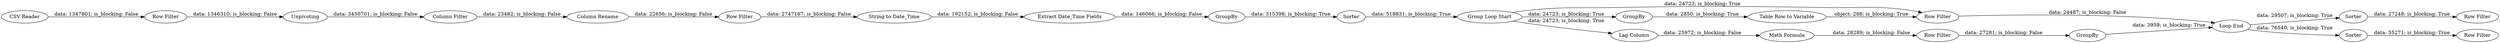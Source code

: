 digraph {
	"1428498100099975242_13" [label=Sorter]
	"1428498100099975242_24" [label=GroupBy]
	"1428498100099975242_1" [label="CSV Reader"]
	"1428498100099975242_25" [label=Sorter]
	"1428498100099975242_10" [label="Row Filter"]
	"1428498100099975242_9" [label=GroupBy]
	"1428498100099975242_17" [label="Row Filter"]
	"1428498100099975242_7" [label="String to Date_Time"]
	"1428498100099975242_12" [label=GroupBy]
	"1428498100099975242_2" [label=Unpivoting]
	"1428498100099975242_14" [label="Table Row to Variable"]
	"1428498100099975242_20" [label="Lag Column"]
	"1428498100099975242_26" [label="Row Filter"]
	"1428498100099975242_8" [label="Extract Date_Time Fields"]
	"1428498100099975242_16" [label="Loop End"]
	"1428498100099975242_28" [label="Row Filter"]
	"1428498100099975242_22" [label="Math Formula"]
	"1428498100099975242_6" [label="Column Rename"]
	"1428498100099975242_19" [label="Row Filter"]
	"1428498100099975242_5" [label="Column Filter"]
	"1428498100099975242_23" [label="Row Filter"]
	"1428498100099975242_27" [label=Sorter]
	"1428498100099975242_11" [label="Group Loop Start"]
	"1428498100099975242_8" -> "1428498100099975242_9" [label="data: 146066; is_blocking: False"]
	"1428498100099975242_10" -> "1428498100099975242_7" [label="data: 2747167; is_blocking: False"]
	"1428498100099975242_6" -> "1428498100099975242_10" [label="data: 22656; is_blocking: False"]
	"1428498100099975242_17" -> "1428498100099975242_16" [label="data: 24487; is_blocking: False"]
	"1428498100099975242_11" -> "1428498100099975242_20" [label="data: 24723; is_blocking: True"]
	"1428498100099975242_11" -> "1428498100099975242_17" [label="data: 24723; is_blocking: True"]
	"1428498100099975242_7" -> "1428498100099975242_8" [label="data: 192152; is_blocking: False"]
	"1428498100099975242_22" -> "1428498100099975242_23" [label="data: 28289; is_blocking: False"]
	"1428498100099975242_2" -> "1428498100099975242_5" [label="data: 3450701; is_blocking: False"]
	"1428498100099975242_14" -> "1428498100099975242_17" [label="object: 288; is_blocking: True"]
	"1428498100099975242_16" -> "1428498100099975242_25" [label="data: 29507; is_blocking: True"]
	"1428498100099975242_23" -> "1428498100099975242_24" [label="data: 27281; is_blocking: False"]
	"1428498100099975242_16" -> "1428498100099975242_27" [label="data: 76540; is_blocking: True"]
	"1428498100099975242_25" -> "1428498100099975242_26" [label="data: 27248; is_blocking: True"]
	"1428498100099975242_27" -> "1428498100099975242_28" [label="data: 55271; is_blocking: True"]
	"1428498100099975242_9" -> "1428498100099975242_13" [label="data: 315398; is_blocking: True"]
	"1428498100099975242_1" -> "1428498100099975242_19" [label="data: 1347801; is_blocking: False"]
	"1428498100099975242_11" -> "1428498100099975242_12" [label="data: 24723; is_blocking: True"]
	"1428498100099975242_20" -> "1428498100099975242_22" [label="data: 25972; is_blocking: False"]
	"1428498100099975242_5" -> "1428498100099975242_6" [label="data: 23482; is_blocking: False"]
	"1428498100099975242_12" -> "1428498100099975242_14" [label="data: 2850; is_blocking: True"]
	"1428498100099975242_13" -> "1428498100099975242_11" [label="data: 518831; is_blocking: True"]
	"1428498100099975242_19" -> "1428498100099975242_2" [label="data: 1346310; is_blocking: False"]
	"1428498100099975242_24" -> "1428498100099975242_16" [label="data: 3959; is_blocking: True"]
	rankdir=LR
}
